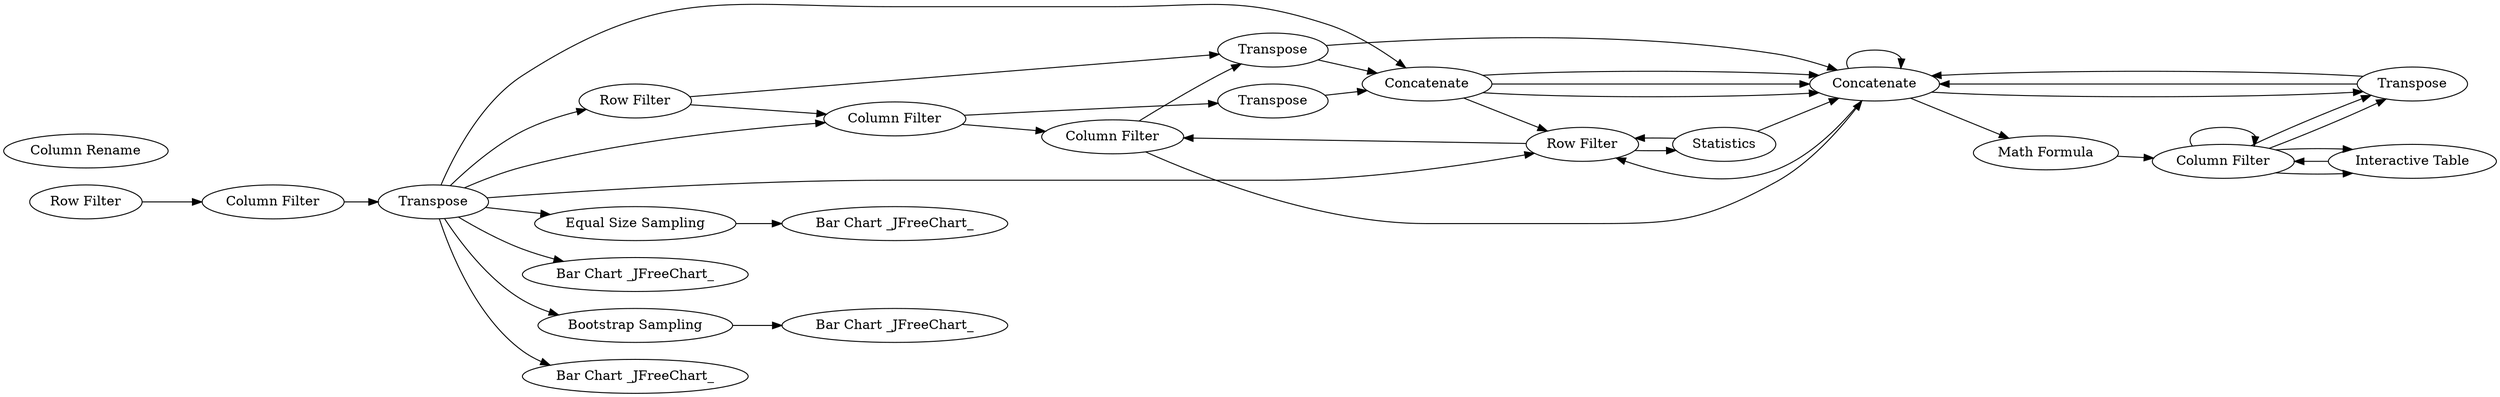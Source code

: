 digraph {
	3 [label="File Reader"]
	4 [label=Partitioning]
	5 [label=Partitioning]
	7 [label="Column Filter"]
	8 [label="Column Filter"]
	9 [label="Column Filter"]
	10 [label=Statistics]
	11 [label=Statistics]
	12 [label=Statistics]
	1 [label="Row Filter"]
	2 [label="Column Filter"]
	3 [label=Transpose]
	4 [label="Row Filter"]
	5 [label="Column Filter"]
	6 [label=Transpose]
	7 [label=Transpose]
	8 [label="Column Filter"]
	9 [label="Row Filter"]
	10 [label=Concatenate]
	11 [label=Concatenate]
	14 [label="Math Formula"]
	15 [label="Column Filter"]
	16 [label=Transpose]
	17 [label="Column Rename"]
	15 [label="Interactive Table"]
	16 [label="Box Plot"]
	10 [label=Concatenate]
	11 [label=Concatenate]
	15 [label="Column Filter"]
	16 [label=Transpose]
	17 [label="Column Rename"]
	18 [label=Transpose]
	18 [label="Interactive Table"]
	19 [label="Equal Size Sampling"]
	20 [label="Bar Chart _JFreeChart_"]
	21 [label="Bar Chart _JFreeChart_"]
	22 [label="Bootstrap Sampling"]
	23 [label="Bar Chart _JFreeChart_"]
	24 [label="Bar Chart _JFreeChart_"]
	1 -> 2
	2 -> 3
	3 -> 10
	4 -> 5
	5 -> 6
	6 -> 10
	7 -> 11
	8 -> 7
	9 -> 8
	10 -> 11
	11 -> 14
	14 -> 15
	15 -> 16
	16 -> 11
	10 -> 11
	11 -> 16
	16 -> 11
	15 -> 18
	18 -> 15
	3 -> 4
	3 -> 5
	3 -> 9
	3 -> 19
	3 -> 21
	3 -> 22
	3 -> 24
	4 -> 7
	5 -> 8
	7 -> 10
	8 -> 11
	9 -> 12
	10 -> 9
	10 -> 11
	11 -> 9
	11 -> 11
	12 -> 9
	12 -> 11
	15 -> 15
	15 -> 16
	15 -> 18
	19 -> 20
	22 -> 23
	rankdir=LR
}
